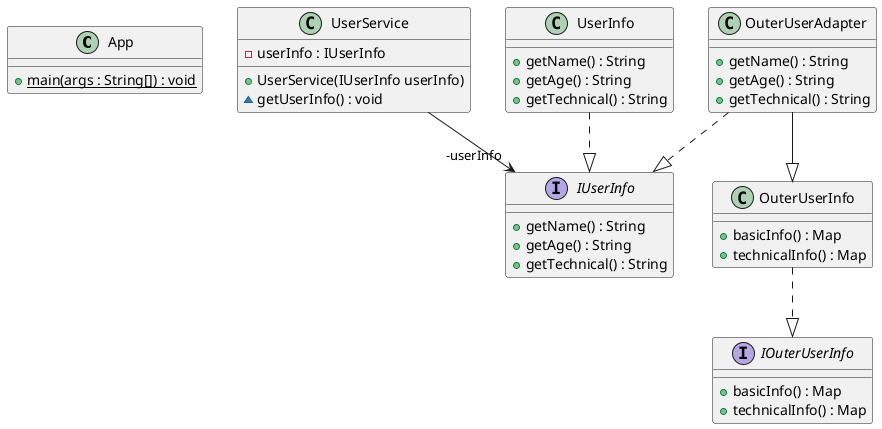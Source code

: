 @startuml

class App {
    + main(args : String[]) {static} : void
}

class UserService {
    + UserService(IUserInfo userInfo)
    - userInfo : IUserInfo
    ~ getUserInfo() : void
}

interface IOuterUserInfo {
    + basicInfo() : Map
    + technicalInfo() : Map
}

interface IUserInfo {
    + getName() : String
    + getAge() : String
    + getTechnical() : String
}

class OuterUserInfo {
    + basicInfo() : Map
    + technicalInfo() : Map
}

class UserInfo {
    + getName() : String
    + getAge() : String
    + getTechnical() : String
}

class OuterUserAdapter {
    + getName() : String
    + getAge() : String
    + getTechnical() : String
}

OuterUserAdapter ..|> IUserInfo
OuterUserAdapter --|> OuterUserInfo
UserInfo ..|> IUserInfo
OuterUserInfo ..|> IOuterUserInfo
UserService --> "-userInfo" IUserInfo

@enduml